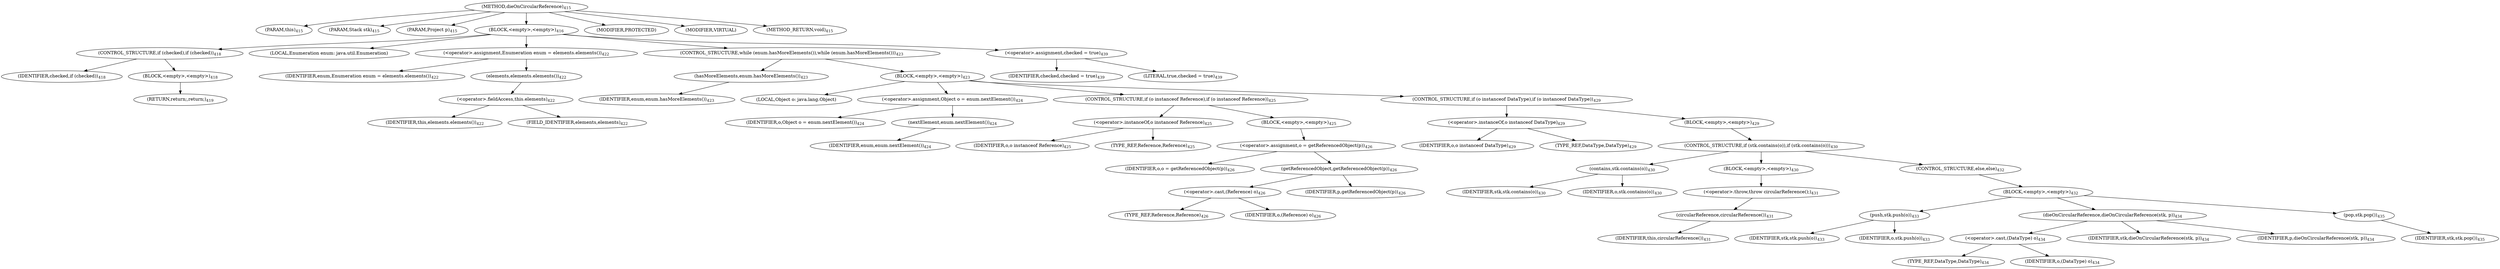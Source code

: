digraph "dieOnCircularReference" {  
"922" [label = <(METHOD,dieOnCircularReference)<SUB>415</SUB>> ]
"81" [label = <(PARAM,this)<SUB>415</SUB>> ]
"923" [label = <(PARAM,Stack stk)<SUB>415</SUB>> ]
"924" [label = <(PARAM,Project p)<SUB>415</SUB>> ]
"925" [label = <(BLOCK,&lt;empty&gt;,&lt;empty&gt;)<SUB>416</SUB>> ]
"926" [label = <(CONTROL_STRUCTURE,if (checked),if (checked))<SUB>418</SUB>> ]
"927" [label = <(IDENTIFIER,checked,if (checked))<SUB>418</SUB>> ]
"928" [label = <(BLOCK,&lt;empty&gt;,&lt;empty&gt;)<SUB>418</SUB>> ]
"929" [label = <(RETURN,return;,return;)<SUB>419</SUB>> ]
"930" [label = <(LOCAL,Enumeration enum: java.util.Enumeration)> ]
"931" [label = <(&lt;operator&gt;.assignment,Enumeration enum = elements.elements())<SUB>422</SUB>> ]
"932" [label = <(IDENTIFIER,enum,Enumeration enum = elements.elements())<SUB>422</SUB>> ]
"933" [label = <(elements,elements.elements())<SUB>422</SUB>> ]
"934" [label = <(&lt;operator&gt;.fieldAccess,this.elements)<SUB>422</SUB>> ]
"935" [label = <(IDENTIFIER,this,elements.elements())<SUB>422</SUB>> ]
"936" [label = <(FIELD_IDENTIFIER,elements,elements)<SUB>422</SUB>> ]
"937" [label = <(CONTROL_STRUCTURE,while (enum.hasMoreElements()),while (enum.hasMoreElements()))<SUB>423</SUB>> ]
"938" [label = <(hasMoreElements,enum.hasMoreElements())<SUB>423</SUB>> ]
"939" [label = <(IDENTIFIER,enum,enum.hasMoreElements())<SUB>423</SUB>> ]
"940" [label = <(BLOCK,&lt;empty&gt;,&lt;empty&gt;)<SUB>423</SUB>> ]
"941" [label = <(LOCAL,Object o: java.lang.Object)> ]
"942" [label = <(&lt;operator&gt;.assignment,Object o = enum.nextElement())<SUB>424</SUB>> ]
"943" [label = <(IDENTIFIER,o,Object o = enum.nextElement())<SUB>424</SUB>> ]
"944" [label = <(nextElement,enum.nextElement())<SUB>424</SUB>> ]
"945" [label = <(IDENTIFIER,enum,enum.nextElement())<SUB>424</SUB>> ]
"946" [label = <(CONTROL_STRUCTURE,if (o instanceof Reference),if (o instanceof Reference))<SUB>425</SUB>> ]
"947" [label = <(&lt;operator&gt;.instanceOf,o instanceof Reference)<SUB>425</SUB>> ]
"948" [label = <(IDENTIFIER,o,o instanceof Reference)<SUB>425</SUB>> ]
"949" [label = <(TYPE_REF,Reference,Reference)<SUB>425</SUB>> ]
"950" [label = <(BLOCK,&lt;empty&gt;,&lt;empty&gt;)<SUB>425</SUB>> ]
"951" [label = <(&lt;operator&gt;.assignment,o = getReferencedObject(p))<SUB>426</SUB>> ]
"952" [label = <(IDENTIFIER,o,o = getReferencedObject(p))<SUB>426</SUB>> ]
"953" [label = <(getReferencedObject,getReferencedObject(p))<SUB>426</SUB>> ]
"954" [label = <(&lt;operator&gt;.cast,(Reference) o)<SUB>426</SUB>> ]
"955" [label = <(TYPE_REF,Reference,Reference)<SUB>426</SUB>> ]
"956" [label = <(IDENTIFIER,o,(Reference) o)<SUB>426</SUB>> ]
"957" [label = <(IDENTIFIER,p,getReferencedObject(p))<SUB>426</SUB>> ]
"958" [label = <(CONTROL_STRUCTURE,if (o instanceof DataType),if (o instanceof DataType))<SUB>429</SUB>> ]
"959" [label = <(&lt;operator&gt;.instanceOf,o instanceof DataType)<SUB>429</SUB>> ]
"960" [label = <(IDENTIFIER,o,o instanceof DataType)<SUB>429</SUB>> ]
"961" [label = <(TYPE_REF,DataType,DataType)<SUB>429</SUB>> ]
"962" [label = <(BLOCK,&lt;empty&gt;,&lt;empty&gt;)<SUB>429</SUB>> ]
"963" [label = <(CONTROL_STRUCTURE,if (stk.contains(o)),if (stk.contains(o)))<SUB>430</SUB>> ]
"964" [label = <(contains,stk.contains(o))<SUB>430</SUB>> ]
"965" [label = <(IDENTIFIER,stk,stk.contains(o))<SUB>430</SUB>> ]
"966" [label = <(IDENTIFIER,o,stk.contains(o))<SUB>430</SUB>> ]
"967" [label = <(BLOCK,&lt;empty&gt;,&lt;empty&gt;)<SUB>430</SUB>> ]
"968" [label = <(&lt;operator&gt;.throw,throw circularReference();)<SUB>431</SUB>> ]
"969" [label = <(circularReference,circularReference())<SUB>431</SUB>> ]
"80" [label = <(IDENTIFIER,this,circularReference())<SUB>431</SUB>> ]
"970" [label = <(CONTROL_STRUCTURE,else,else)<SUB>432</SUB>> ]
"971" [label = <(BLOCK,&lt;empty&gt;,&lt;empty&gt;)<SUB>432</SUB>> ]
"972" [label = <(push,stk.push(o))<SUB>433</SUB>> ]
"973" [label = <(IDENTIFIER,stk,stk.push(o))<SUB>433</SUB>> ]
"974" [label = <(IDENTIFIER,o,stk.push(o))<SUB>433</SUB>> ]
"975" [label = <(dieOnCircularReference,dieOnCircularReference(stk, p))<SUB>434</SUB>> ]
"976" [label = <(&lt;operator&gt;.cast,(DataType) o)<SUB>434</SUB>> ]
"977" [label = <(TYPE_REF,DataType,DataType)<SUB>434</SUB>> ]
"978" [label = <(IDENTIFIER,o,(DataType) o)<SUB>434</SUB>> ]
"979" [label = <(IDENTIFIER,stk,dieOnCircularReference(stk, p))<SUB>434</SUB>> ]
"980" [label = <(IDENTIFIER,p,dieOnCircularReference(stk, p))<SUB>434</SUB>> ]
"981" [label = <(pop,stk.pop())<SUB>435</SUB>> ]
"982" [label = <(IDENTIFIER,stk,stk.pop())<SUB>435</SUB>> ]
"983" [label = <(&lt;operator&gt;.assignment,checked = true)<SUB>439</SUB>> ]
"984" [label = <(IDENTIFIER,checked,checked = true)<SUB>439</SUB>> ]
"985" [label = <(LITERAL,true,checked = true)<SUB>439</SUB>> ]
"986" [label = <(MODIFIER,PROTECTED)> ]
"987" [label = <(MODIFIER,VIRTUAL)> ]
"988" [label = <(METHOD_RETURN,void)<SUB>415</SUB>> ]
  "922" -> "81" 
  "922" -> "923" 
  "922" -> "924" 
  "922" -> "925" 
  "922" -> "986" 
  "922" -> "987" 
  "922" -> "988" 
  "925" -> "926" 
  "925" -> "930" 
  "925" -> "931" 
  "925" -> "937" 
  "925" -> "983" 
  "926" -> "927" 
  "926" -> "928" 
  "928" -> "929" 
  "931" -> "932" 
  "931" -> "933" 
  "933" -> "934" 
  "934" -> "935" 
  "934" -> "936" 
  "937" -> "938" 
  "937" -> "940" 
  "938" -> "939" 
  "940" -> "941" 
  "940" -> "942" 
  "940" -> "946" 
  "940" -> "958" 
  "942" -> "943" 
  "942" -> "944" 
  "944" -> "945" 
  "946" -> "947" 
  "946" -> "950" 
  "947" -> "948" 
  "947" -> "949" 
  "950" -> "951" 
  "951" -> "952" 
  "951" -> "953" 
  "953" -> "954" 
  "953" -> "957" 
  "954" -> "955" 
  "954" -> "956" 
  "958" -> "959" 
  "958" -> "962" 
  "959" -> "960" 
  "959" -> "961" 
  "962" -> "963" 
  "963" -> "964" 
  "963" -> "967" 
  "963" -> "970" 
  "964" -> "965" 
  "964" -> "966" 
  "967" -> "968" 
  "968" -> "969" 
  "969" -> "80" 
  "970" -> "971" 
  "971" -> "972" 
  "971" -> "975" 
  "971" -> "981" 
  "972" -> "973" 
  "972" -> "974" 
  "975" -> "976" 
  "975" -> "979" 
  "975" -> "980" 
  "976" -> "977" 
  "976" -> "978" 
  "981" -> "982" 
  "983" -> "984" 
  "983" -> "985" 
}
